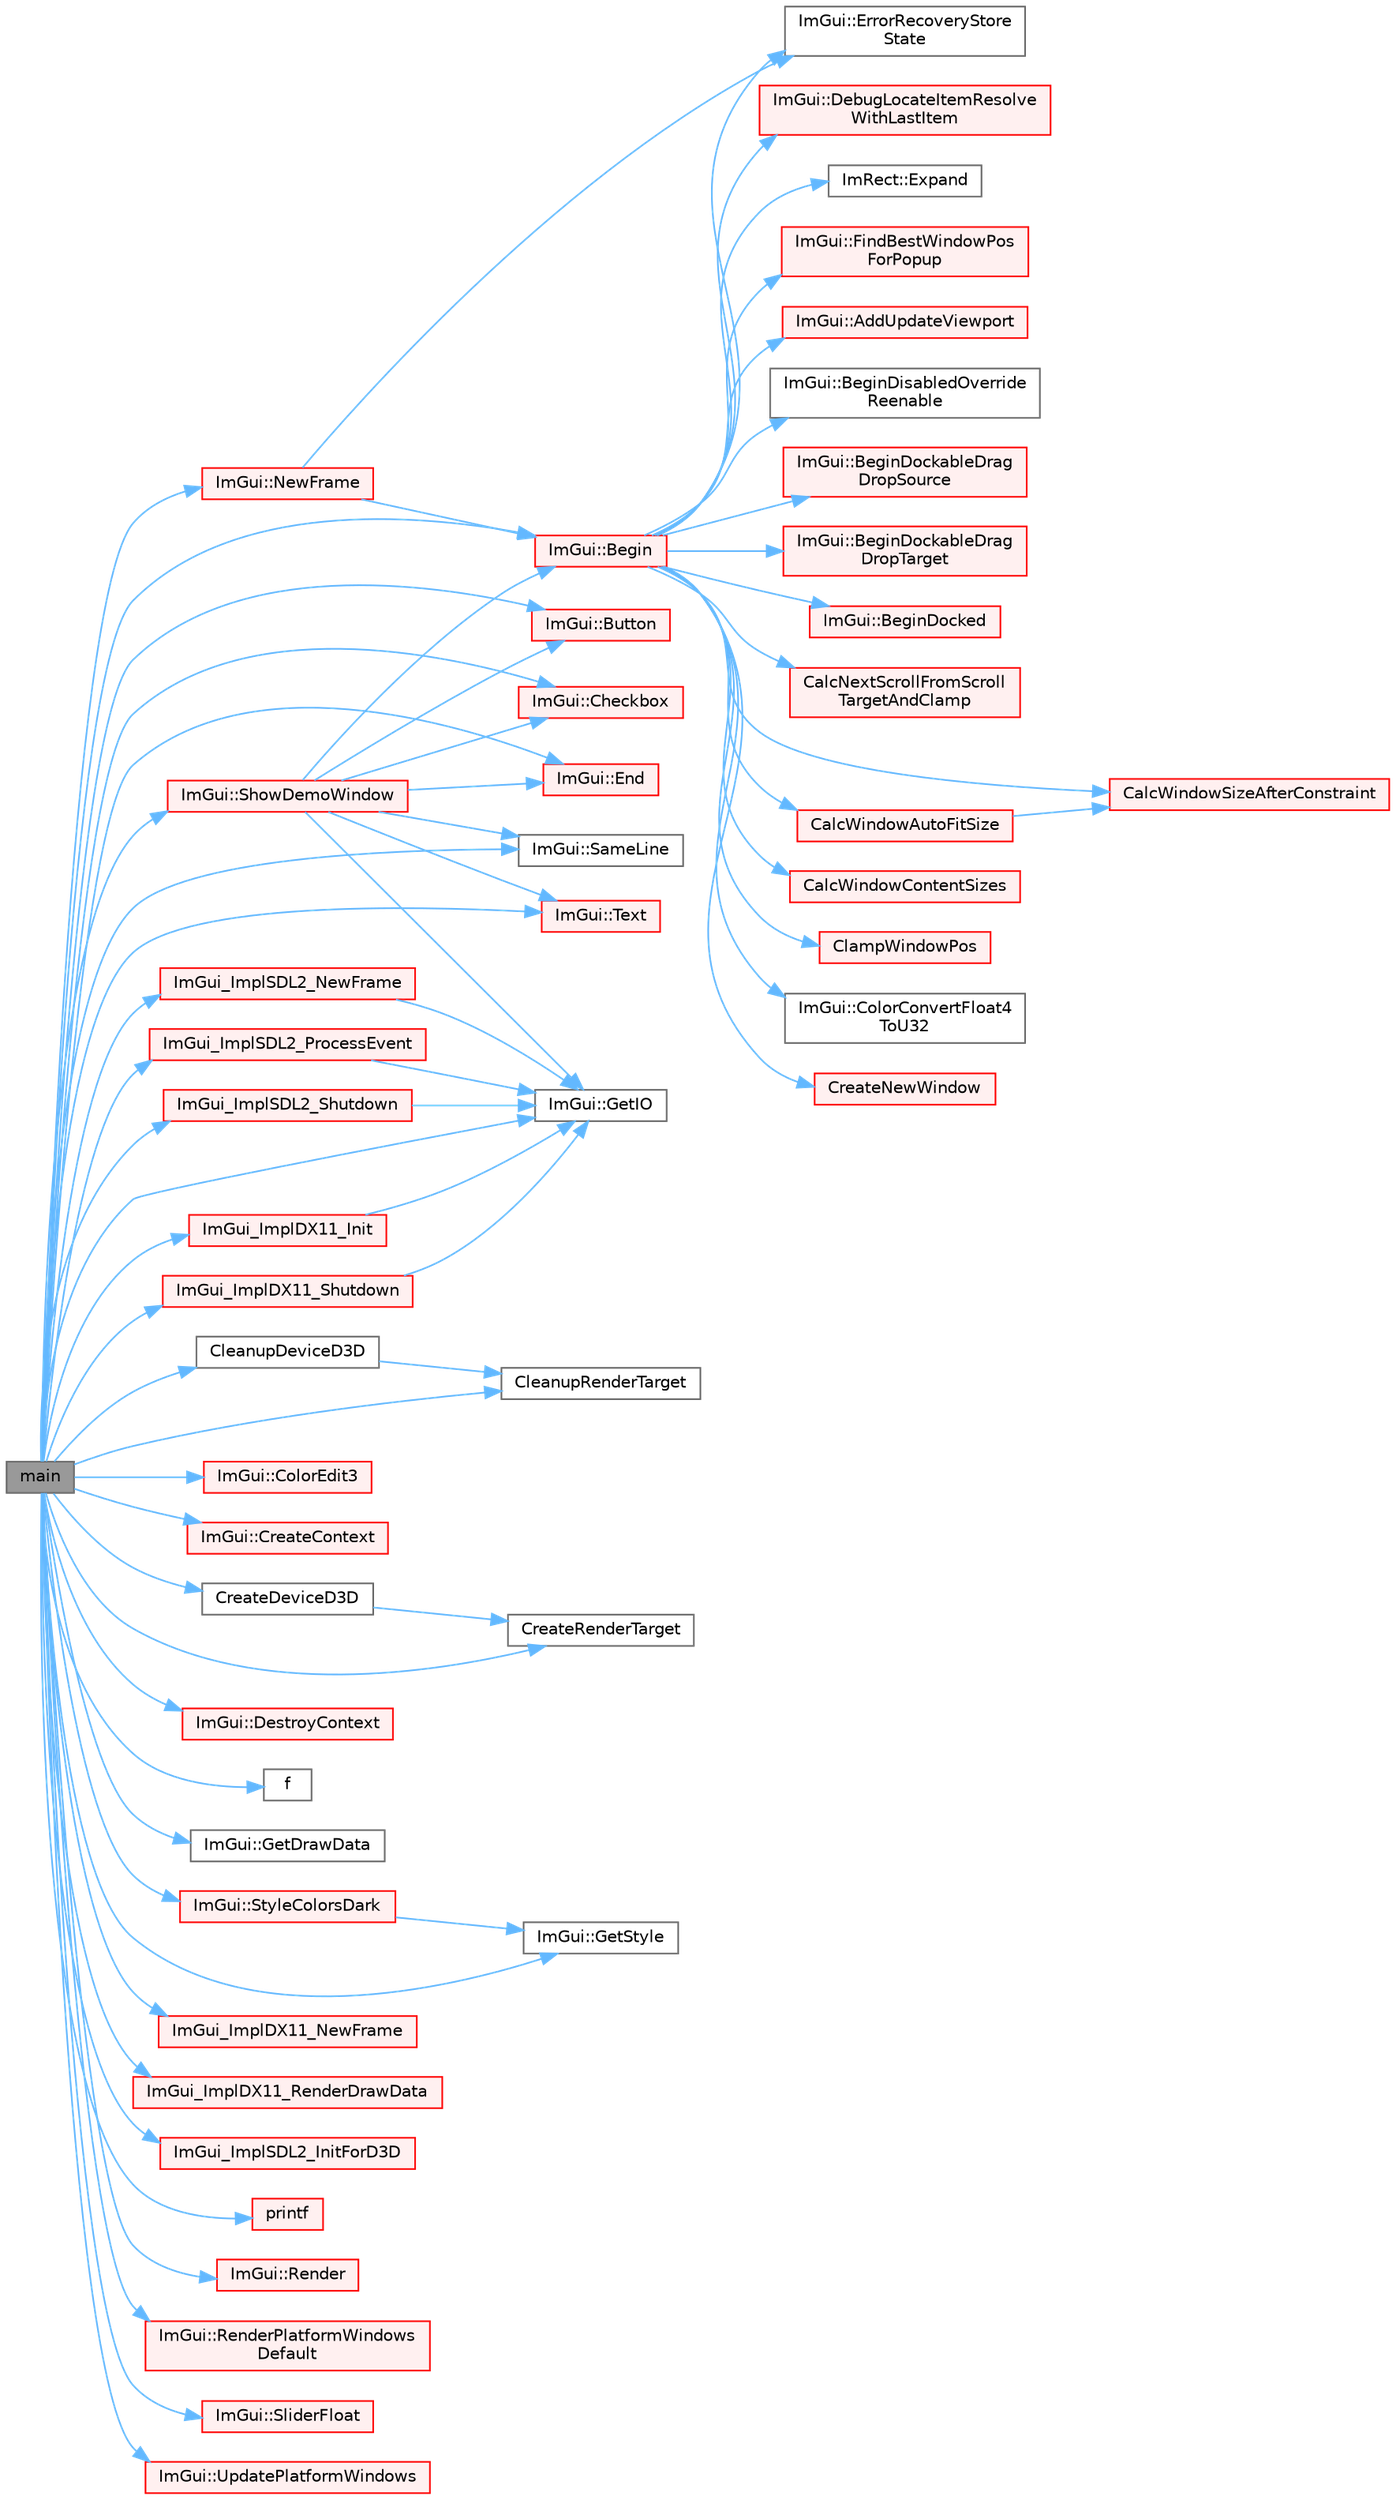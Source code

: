 digraph "main"
{
 // LATEX_PDF_SIZE
  bgcolor="transparent";
  edge [fontname=Helvetica,fontsize=10,labelfontname=Helvetica,labelfontsize=10];
  node [fontname=Helvetica,fontsize=10,shape=box,height=0.2,width=0.4];
  rankdir="LR";
  Node1 [id="Node000001",label="main",height=0.2,width=0.4,color="gray40", fillcolor="grey60", style="filled", fontcolor="black",tooltip=" "];
  Node1 -> Node2 [id="edge1_Node000001_Node000002",color="steelblue1",style="solid",tooltip=" "];
  Node2 [id="Node000002",label="ImGui::Begin",height=0.2,width=0.4,color="red", fillcolor="#FFF0F0", style="filled",URL="$namespace_im_gui.html#a581e58db0bc930bafa4a5d23093a2b99",tooltip=" "];
  Node2 -> Node3 [id="edge2_Node000002_Node000003",color="steelblue1",style="solid",tooltip=" "];
  Node3 [id="Node000003",label="ImGui::AddUpdateViewport",height=0.2,width=0.4,color="red", fillcolor="#FFF0F0", style="filled",URL="$namespace_im_gui.html#ada58e5d3e2efc3cef60f213d771408d8",tooltip=" "];
  Node2 -> Node24 [id="edge3_Node000002_Node000024",color="steelblue1",style="solid",tooltip=" "];
  Node24 [id="Node000024",label="ImGui::BeginDisabledOverride\lReenable",height=0.2,width=0.4,color="grey40", fillcolor="white", style="filled",URL="$namespace_im_gui.html#a26b36756e219b7129f894e1c2feb17a8",tooltip=" "];
  Node2 -> Node25 [id="edge4_Node000002_Node000025",color="steelblue1",style="solid",tooltip=" "];
  Node25 [id="Node000025",label="ImGui::BeginDockableDrag\lDropSource",height=0.2,width=0.4,color="red", fillcolor="#FFF0F0", style="filled",URL="$namespace_im_gui.html#a7a435b1565d4884e42a5ee5667f21a1f",tooltip=" "];
  Node2 -> Node374 [id="edge5_Node000002_Node000374",color="steelblue1",style="solid",tooltip=" "];
  Node374 [id="Node000374",label="ImGui::BeginDockableDrag\lDropTarget",height=0.2,width=0.4,color="red", fillcolor="#FFF0F0", style="filled",URL="$namespace_im_gui.html#a1725ff3becdb963b97c16d69d4c9f308",tooltip=" "];
  Node2 -> Node416 [id="edge6_Node000002_Node000416",color="steelblue1",style="solid",tooltip=" "];
  Node416 [id="Node000416",label="ImGui::BeginDocked",height=0.2,width=0.4,color="red", fillcolor="#FFF0F0", style="filled",URL="$namespace_im_gui.html#a627bb85e7c0ab597360f63719bfb1e55",tooltip=" "];
  Node2 -> Node267 [id="edge7_Node000002_Node000267",color="steelblue1",style="solid",tooltip=" "];
  Node267 [id="Node000267",label="CalcNextScrollFromScroll\lTargetAndClamp",height=0.2,width=0.4,color="red", fillcolor="#FFF0F0", style="filled",URL="$imgui_8cpp.html#a07abb80a54115cb5cf9da03351e29533",tooltip=" "];
  Node2 -> Node243 [id="edge8_Node000002_Node000243",color="steelblue1",style="solid",tooltip=" "];
  Node243 [id="Node000243",label="CalcWindowAutoFitSize",height=0.2,width=0.4,color="red", fillcolor="#FFF0F0", style="filled",URL="$imgui_8cpp.html#acbe6338daf87dc6ab636f02f1367eb41",tooltip=" "];
  Node243 -> Node246 [id="edge9_Node000243_Node000246",color="steelblue1",style="solid",tooltip=" "];
  Node246 [id="Node000246",label="CalcWindowSizeAfterConstraint",height=0.2,width=0.4,color="red", fillcolor="#FFF0F0", style="filled",URL="$imgui_8cpp.html#a0c4618a6985c33c4936f1d9f1c7b26b4",tooltip=" "];
  Node2 -> Node248 [id="edge10_Node000002_Node000248",color="steelblue1",style="solid",tooltip=" "];
  Node248 [id="Node000248",label="CalcWindowContentSizes",height=0.2,width=0.4,color="red", fillcolor="#FFF0F0", style="filled",URL="$imgui_8cpp.html#a6eddef51b4880a9f1dca88837f71fc6e",tooltip=" "];
  Node2 -> Node246 [id="edge11_Node000002_Node000246",color="steelblue1",style="solid",tooltip=" "];
  Node2 -> Node457 [id="edge12_Node000002_Node000457",color="steelblue1",style="solid",tooltip=" "];
  Node457 [id="Node000457",label="ClampWindowPos",height=0.2,width=0.4,color="red", fillcolor="#FFF0F0", style="filled",URL="$imgui_8cpp.html#a27b88f27774c413d5578ab6a3f989872",tooltip=" "];
  Node2 -> Node93 [id="edge13_Node000002_Node000093",color="steelblue1",style="solid",tooltip=" "];
  Node93 [id="Node000093",label="ImGui::ColorConvertFloat4\lToU32",height=0.2,width=0.4,color="grey40", fillcolor="white", style="filled",URL="$namespace_im_gui.html#abe2691de0b1a71c774ab24cc91564a94",tooltip=" "];
  Node2 -> Node458 [id="edge14_Node000002_Node000458",color="steelblue1",style="solid",tooltip=" "];
  Node458 [id="Node000458",label="CreateNewWindow",height=0.2,width=0.4,color="red", fillcolor="#FFF0F0", style="filled",URL="$imgui_8cpp.html#a3c92847eb67e7138e6f9af0ee66d3b33",tooltip=" "];
  Node2 -> Node115 [id="edge15_Node000002_Node000115",color="steelblue1",style="solid",tooltip=" "];
  Node115 [id="Node000115",label="ImGui::DebugLocateItemResolve\lWithLastItem",height=0.2,width=0.4,color="red", fillcolor="#FFF0F0", style="filled",URL="$namespace_im_gui.html#ae8ab0d7dfc90af8e82db3ed9e7829219",tooltip=" "];
  Node2 -> Node464 [id="edge16_Node000002_Node000464",color="steelblue1",style="solid",tooltip=" "];
  Node464 [id="Node000464",label="ImGui::ErrorRecoveryStore\lState",height=0.2,width=0.4,color="grey40", fillcolor="white", style="filled",URL="$namespace_im_gui.html#ac961d81019f580ffaec6b8857635a348",tooltip=" "];
  Node2 -> Node197 [id="edge17_Node000002_Node000197",color="steelblue1",style="solid",tooltip=" "];
  Node197 [id="Node000197",label="ImRect::Expand",height=0.2,width=0.4,color="grey40", fillcolor="white", style="filled",URL="$struct_im_rect.html#af33a7424c3341d08acd69da30c27c753",tooltip=" "];
  Node2 -> Node465 [id="edge18_Node000002_Node000465",color="steelblue1",style="solid",tooltip=" "];
  Node465 [id="Node000465",label="ImGui::FindBestWindowPos\lForPopup",height=0.2,width=0.4,color="red", fillcolor="#FFF0F0", style="filled",URL="$namespace_im_gui.html#a310ff87cbe678e2c632bf1f5577a7fbd",tooltip=" "];
  Node1 -> Node512 [id="edge19_Node000001_Node000512",color="steelblue1",style="solid",tooltip=" "];
  Node512 [id="Node000512",label="ImGui::Button",height=0.2,width=0.4,color="red", fillcolor="#FFF0F0", style="filled",URL="$namespace_im_gui.html#a38094c568ce398db5a3abb9d3ac92030",tooltip=" "];
  Node1 -> Node515 [id="edge20_Node000001_Node000515",color="steelblue1",style="solid",tooltip=" "];
  Node515 [id="Node000515",label="ImGui::Checkbox",height=0.2,width=0.4,color="red", fillcolor="#FFF0F0", style="filled",URL="$namespace_im_gui.html#a57d73c1d0ef807fef734d91024092027",tooltip=" "];
  Node1 -> Node516 [id="edge21_Node000001_Node000516",color="steelblue1",style="solid",tooltip=" "];
  Node516 [id="Node000516",label="CleanupDeviceD3D",height=0.2,width=0.4,color="grey40", fillcolor="white", style="filled",URL="$runtime_2imgui_2examples_2example__sdl2__directx11_2main_8cpp.html#ae184460b32863da763541b7e59cfdae7",tooltip=" "];
  Node516 -> Node517 [id="edge22_Node000516_Node000517",color="steelblue1",style="solid",tooltip=" "];
  Node517 [id="Node000517",label="CleanupRenderTarget",height=0.2,width=0.4,color="grey40", fillcolor="white", style="filled",URL="$runtime_2imgui_2examples_2example__sdl2__directx11_2main_8cpp.html#a158bd53beaca42a81f1154cdcbef96ef",tooltip=" "];
  Node1 -> Node517 [id="edge23_Node000001_Node000517",color="steelblue1",style="solid",tooltip=" "];
  Node1 -> Node518 [id="edge24_Node000001_Node000518",color="steelblue1",style="solid",tooltip=" "];
  Node518 [id="Node000518",label="ImGui::ColorEdit3",height=0.2,width=0.4,color="red", fillcolor="#FFF0F0", style="filled",URL="$namespace_im_gui.html#a5afe76ba1c91f07363e40396e7df656e",tooltip=" "];
  Node1 -> Node652 [id="edge25_Node000001_Node000652",color="steelblue1",style="solid",tooltip=" "];
  Node652 [id="Node000652",label="ImGui::CreateContext",height=0.2,width=0.4,color="red", fillcolor="#FFF0F0", style="filled",URL="$namespace_im_gui.html#a4ff6c9ad05a0eba37ce1b5ff1607810a",tooltip=" "];
  Node1 -> Node664 [id="edge26_Node000001_Node000664",color="steelblue1",style="solid",tooltip=" "];
  Node664 [id="Node000664",label="CreateDeviceD3D",height=0.2,width=0.4,color="grey40", fillcolor="white", style="filled",URL="$runtime_2imgui_2examples_2example__sdl2__directx11_2main_8cpp.html#a9adec99bddda709d509857760a77a8fe",tooltip=" "];
  Node664 -> Node665 [id="edge27_Node000664_Node000665",color="steelblue1",style="solid",tooltip=" "];
  Node665 [id="Node000665",label="CreateRenderTarget",height=0.2,width=0.4,color="grey40", fillcolor="white", style="filled",URL="$runtime_2imgui_2examples_2example__sdl2__directx11_2main_8cpp.html#ab9ce49cc3b65f418ffe44be5b6b40da6",tooltip=" "];
  Node1 -> Node665 [id="edge28_Node000001_Node000665",color="steelblue1",style="solid",tooltip=" "];
  Node1 -> Node666 [id="edge29_Node000001_Node000666",color="steelblue1",style="solid",tooltip=" "];
  Node666 [id="Node000666",label="ImGui::DestroyContext",height=0.2,width=0.4,color="red", fillcolor="#FFF0F0", style="filled",URL="$namespace_im_gui.html#ab9132deece575023170cd8e681d0581d",tooltip=" "];
  Node1 -> Node87 [id="edge30_Node000001_Node000087",color="steelblue1",style="solid",tooltip=" "];
  Node87 [id="Node000087",label="ImGui::End",height=0.2,width=0.4,color="red", fillcolor="#FFF0F0", style="filled",URL="$namespace_im_gui.html#a5479d93794a004c67ceb6d13f37c8254",tooltip=" "];
  Node1 -> Node7 [id="edge31_Node000001_Node000007",color="steelblue1",style="solid",tooltip=" "];
  Node7 [id="Node000007",label="f",height=0.2,width=0.4,color="grey40", fillcolor="white", style="filled",URL="$cxx11__tensor__map_8cpp.html#a7f507fea02198f6cb81c86640c7b1a4e",tooltip=" "];
  Node1 -> Node680 [id="edge32_Node000001_Node000680",color="steelblue1",style="solid",tooltip=" "];
  Node680 [id="Node000680",label="ImGui::GetDrawData",height=0.2,width=0.4,color="grey40", fillcolor="white", style="filled",URL="$namespace_im_gui.html#ab73131dc44b1267dac04f0c2bb0af983",tooltip=" "];
  Node1 -> Node669 [id="edge33_Node000001_Node000669",color="steelblue1",style="solid",tooltip=" "];
  Node669 [id="Node000669",label="ImGui::GetIO",height=0.2,width=0.4,color="grey40", fillcolor="white", style="filled",URL="$namespace_im_gui.html#a3179e560812f878f3961ce803a5d9302",tooltip=" "];
  Node1 -> Node681 [id="edge34_Node000001_Node000681",color="steelblue1",style="solid",tooltip=" "];
  Node681 [id="Node000681",label="ImGui::GetStyle",height=0.2,width=0.4,color="grey40", fillcolor="white", style="filled",URL="$namespace_im_gui.html#abafef4bb3e3654efd96a47b2e22870a7",tooltip=" "];
  Node1 -> Node682 [id="edge35_Node000001_Node000682",color="steelblue1",style="solid",tooltip=" "];
  Node682 [id="Node000682",label="ImGui_ImplDX11_Init",height=0.2,width=0.4,color="red", fillcolor="#FFF0F0", style="filled",URL="$imgui__impl__dx11_8cpp.html#a6bbf28d9c3bbd7f8159772f07289e848",tooltip=" "];
  Node682 -> Node669 [id="edge36_Node000682_Node000669",color="steelblue1",style="solid",tooltip=" "];
  Node1 -> Node697 [id="edge37_Node000001_Node000697",color="steelblue1",style="solid",tooltip=" "];
  Node697 [id="Node000697",label="ImGui_ImplDX11_NewFrame",height=0.2,width=0.4,color="red", fillcolor="#FFF0F0", style="filled",URL="$imgui__impl__dx11_8cpp.html#ac732cf6c340b83e31fefa09cf396ef91",tooltip=" "];
  Node1 -> Node689 [id="edge38_Node000001_Node000689",color="steelblue1",style="solid",tooltip=" "];
  Node689 [id="Node000689",label="ImGui_ImplDX11_RenderDrawData",height=0.2,width=0.4,color="red", fillcolor="#FFF0F0", style="filled",URL="$imgui__impl__dx11_8cpp.html#ad49984e658afc491c9b16312cf6bdd5b",tooltip=" "];
  Node1 -> Node774 [id="edge39_Node000001_Node000774",color="steelblue1",style="solid",tooltip=" "];
  Node774 [id="Node000774",label="ImGui_ImplDX11_Shutdown",height=0.2,width=0.4,color="red", fillcolor="#FFF0F0", style="filled",URL="$imgui__impl__dx11_8cpp.html#aa9731eb4cae116da513d6df90ff93387",tooltip=" "];
  Node774 -> Node669 [id="edge40_Node000774_Node000669",color="steelblue1",style="solid",tooltip=" "];
  Node1 -> Node776 [id="edge41_Node000001_Node000776",color="steelblue1",style="solid",tooltip=" "];
  Node776 [id="Node000776",label="ImGui_ImplSDL2_InitForD3D",height=0.2,width=0.4,color="red", fillcolor="#FFF0F0", style="filled",URL="$imgui__impl__sdl2_8cpp.html#ae7d148dd2c382c50e59d125907530838",tooltip=" "];
  Node1 -> Node797 [id="edge42_Node000001_Node000797",color="steelblue1",style="solid",tooltip=" "];
  Node797 [id="Node000797",label="ImGui_ImplSDL2_NewFrame",height=0.2,width=0.4,color="red", fillcolor="#FFF0F0", style="filled",URL="$imgui__impl__sdl2_8cpp.html#ade7f27ebdb4261e5e9184379677e0bac",tooltip=" "];
  Node797 -> Node669 [id="edge43_Node000797_Node000669",color="steelblue1",style="solid",tooltip=" "];
  Node1 -> Node817 [id="edge44_Node000001_Node000817",color="steelblue1",style="solid",tooltip=" "];
  Node817 [id="Node000817",label="ImGui_ImplSDL2_ProcessEvent",height=0.2,width=0.4,color="red", fillcolor="#FFF0F0", style="filled",URL="$imgui__impl__sdl2_8cpp.html#af02f4ad765d4f65b334eb14a4065f8eb",tooltip=" "];
  Node817 -> Node669 [id="edge45_Node000817_Node000669",color="steelblue1",style="solid",tooltip=" "];
  Node1 -> Node828 [id="edge46_Node000001_Node000828",color="steelblue1",style="solid",tooltip=" "];
  Node828 [id="Node000828",label="ImGui_ImplSDL2_Shutdown",height=0.2,width=0.4,color="red", fillcolor="#FFF0F0", style="filled",URL="$imgui__impl__sdl2_8cpp.html#af32b62f3df7cef2d1b3a88b8fb96d811",tooltip=" "];
  Node828 -> Node669 [id="edge47_Node000828_Node000669",color="steelblue1",style="solid",tooltip=" "];
  Node1 -> Node830 [id="edge48_Node000001_Node000830",color="steelblue1",style="solid",tooltip=" "];
  Node830 [id="Node000830",label="ImGui::NewFrame",height=0.2,width=0.4,color="red", fillcolor="#FFF0F0", style="filled",URL="$namespace_im_gui.html#ab3f1fc018f903b7ad79fd10663375774",tooltip=" "];
  Node830 -> Node2 [id="edge49_Node000830_Node000002",color="steelblue1",style="solid",tooltip=" "];
  Node830 -> Node464 [id="edge50_Node000830_Node000464",color="steelblue1",style="solid",tooltip=" "];
  Node1 -> Node550 [id="edge51_Node000001_Node000550",color="steelblue1",style="solid",tooltip=" "];
  Node550 [id="Node000550",label="printf",height=0.2,width=0.4,color="red", fillcolor="#FFF0F0", style="filled",URL="$printf_8h.html#aee3ed3a831f25f07e7be3919fff2203a",tooltip=" "];
  Node1 -> Node978 [id="edge52_Node000001_Node000978",color="steelblue1",style="solid",tooltip=" "];
  Node978 [id="Node000978",label="ImGui::Render",height=0.2,width=0.4,color="red", fillcolor="#FFF0F0", style="filled",URL="$namespace_im_gui.html#ab51a164f547317c16c441f1599e3946d",tooltip=" "];
  Node1 -> Node1023 [id="edge53_Node000001_Node001023",color="steelblue1",style="solid",tooltip=" "];
  Node1023 [id="Node001023",label="ImGui::RenderPlatformWindows\lDefault",height=0.2,width=0.4,color="red", fillcolor="#FFF0F0", style="filled",URL="$namespace_im_gui.html#a6b071e16d5fd79c23459135ff562bef5",tooltip=" "];
  Node1 -> Node177 [id="edge54_Node000001_Node000177",color="steelblue1",style="solid",tooltip=" "];
  Node177 [id="Node000177",label="ImGui::SameLine",height=0.2,width=0.4,color="grey40", fillcolor="white", style="filled",URL="$namespace_im_gui.html#addd433eb3aae59119e341e80db474f66",tooltip=" "];
  Node1 -> Node1024 [id="edge55_Node000001_Node001024",color="steelblue1",style="solid",tooltip=" "];
  Node1024 [id="Node001024",label="ImGui::ShowDemoWindow",height=0.2,width=0.4,color="red", fillcolor="#FFF0F0", style="filled",URL="$namespace_im_gui.html#af95643a0ce4893b9e57c12991922fb18",tooltip=" "];
  Node1024 -> Node2 [id="edge56_Node001024_Node000002",color="steelblue1",style="solid",tooltip=" "];
  Node1024 -> Node512 [id="edge57_Node001024_Node000512",color="steelblue1",style="solid",tooltip=" "];
  Node1024 -> Node515 [id="edge58_Node001024_Node000515",color="steelblue1",style="solid",tooltip=" "];
  Node1024 -> Node87 [id="edge59_Node001024_Node000087",color="steelblue1",style="solid",tooltip=" "];
  Node1024 -> Node669 [id="edge60_Node001024_Node000669",color="steelblue1",style="solid",tooltip=" "];
  Node1024 -> Node177 [id="edge61_Node001024_Node000177",color="steelblue1",style="solid",tooltip=" "];
  Node1024 -> Node526 [id="edge62_Node001024_Node000526",color="steelblue1",style="solid",tooltip=" "];
  Node526 [id="Node000526",label="ImGui::Text",height=0.2,width=0.4,color="red", fillcolor="#FFF0F0", style="filled",URL="$namespace_im_gui.html#a9e7b83611fe441d54fad2effb4bf4965",tooltip=" "];
  Node1 -> Node1074 [id="edge63_Node000001_Node001074",color="steelblue1",style="solid",tooltip=" "];
  Node1074 [id="Node001074",label="ImGui::SliderFloat",height=0.2,width=0.4,color="red", fillcolor="#FFF0F0", style="filled",URL="$namespace_im_gui.html#a864f761801792a0cc5ce3408f3392cfc",tooltip=" "];
  Node1 -> Node1466 [id="edge64_Node000001_Node001466",color="steelblue1",style="solid",tooltip=" "];
  Node1466 [id="Node001466",label="ImGui::StyleColorsDark",height=0.2,width=0.4,color="red", fillcolor="#FFF0F0", style="filled",URL="$namespace_im_gui.html#a26c67fc14081b359566d5e135cd8c767",tooltip=" "];
  Node1466 -> Node681 [id="edge65_Node001466_Node000681",color="steelblue1",style="solid",tooltip=" "];
  Node1 -> Node526 [id="edge66_Node000001_Node000526",color="steelblue1",style="solid",tooltip=" "];
  Node1 -> Node1469 [id="edge67_Node000001_Node001469",color="steelblue1",style="solid",tooltip=" "];
  Node1469 [id="Node001469",label="ImGui::UpdatePlatformWindows",height=0.2,width=0.4,color="red", fillcolor="#FFF0F0", style="filled",URL="$namespace_im_gui.html#aec5bbce3200aa681dac6a1915ef07f60",tooltip=" "];
}
